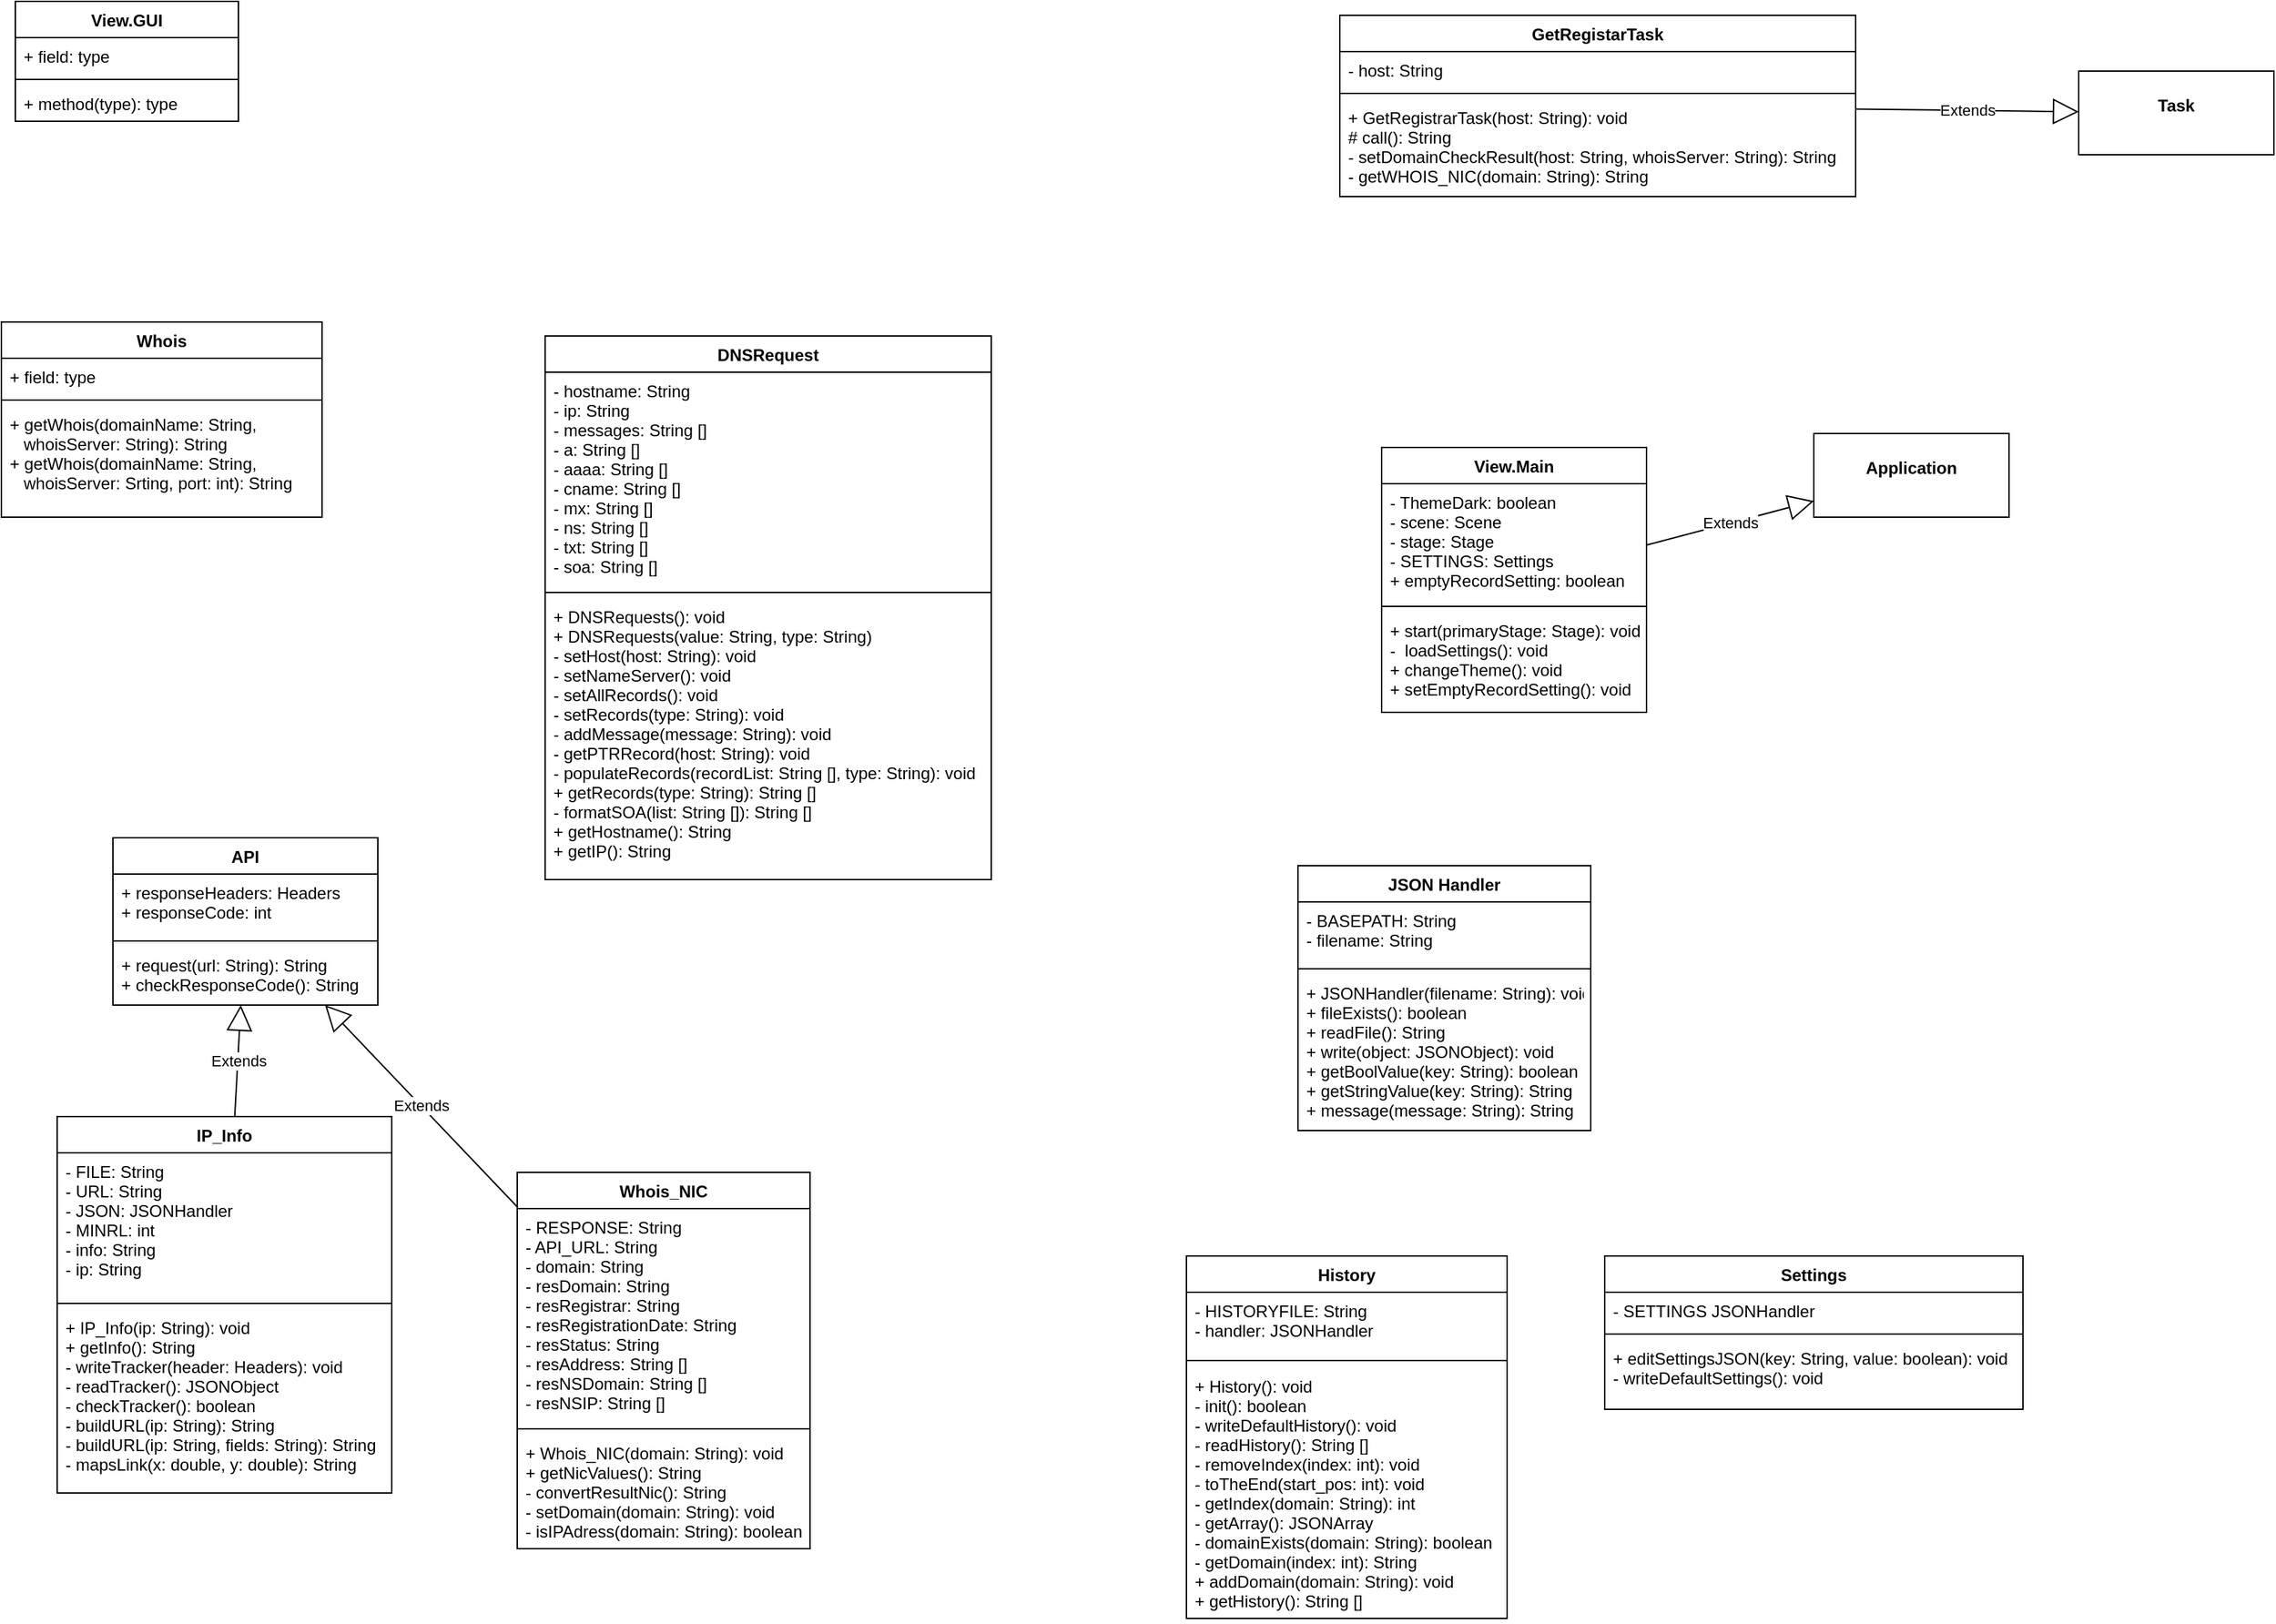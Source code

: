 <mxfile version="14.7.4" type="embed"><diagram id="xbJtB5lxpouNMmkOfI7O" name="Page-1"><mxGraphModel dx="1099" dy="743" grid="1" gridSize="10" guides="1" tooltips="1" connect="1" arrows="1" fold="1" page="1" pageScale="1" pageWidth="1100" pageHeight="850" math="0" shadow="0"><root><mxCell id="0"/><mxCell id="1" parent="0"/><mxCell id="42" value="IP_Info" style="swimlane;fontStyle=1;align=center;verticalAlign=top;childLayout=stackLayout;horizontal=1;startSize=26;horizontalStack=0;resizeParent=1;resizeParentMax=0;resizeLast=0;collapsible=1;marginBottom=0;" parent="1" vertex="1"><mxGeometry x="90" y="830" width="240" height="270" as="geometry"/></mxCell><mxCell id="43" value="- FILE: String&#10;- URL: String&#10;- JSON: JSONHandler&#10;- MINRL: int&#10;- info: String&#10;- ip: String" style="text;strokeColor=none;fillColor=none;align=left;verticalAlign=top;spacingLeft=4;spacingRight=4;overflow=hidden;rotatable=0;points=[[0,0.5],[1,0.5]];portConstraint=eastwest;" parent="42" vertex="1"><mxGeometry y="26" width="240" height="104" as="geometry"/></mxCell><mxCell id="44" value="" style="line;strokeWidth=1;fillColor=none;align=left;verticalAlign=middle;spacingTop=-1;spacingLeft=3;spacingRight=3;rotatable=0;labelPosition=right;points=[];portConstraint=eastwest;" parent="42" vertex="1"><mxGeometry y="130" width="240" height="8" as="geometry"/></mxCell><mxCell id="45" value="+ IP_Info(ip: String): void&#10;+ getInfo(): String&#10;- writeTracker(header: Headers): void&#10;- readTracker(): JSONObject&#10;- checkTracker(): boolean&#10;- buildURL(ip: String): String&#10;- buildURL(ip: String, fields: String): String&#10;- mapsLink(x: double, y: double): String" style="text;strokeColor=none;fillColor=none;align=left;verticalAlign=top;spacingLeft=4;spacingRight=4;overflow=hidden;rotatable=0;points=[[0,0.5],[1,0.5]];portConstraint=eastwest;" parent="42" vertex="1"><mxGeometry y="138" width="240" height="132" as="geometry"/></mxCell><mxCell id="46" value="Whois" style="swimlane;fontStyle=1;align=center;verticalAlign=top;childLayout=stackLayout;horizontal=1;startSize=26;horizontalStack=0;resizeParent=1;resizeParentMax=0;resizeLast=0;collapsible=1;marginBottom=0;" parent="1" vertex="1"><mxGeometry x="50" y="260" width="230" height="140" as="geometry"/></mxCell><mxCell id="47" value="+ field: type" style="text;strokeColor=none;fillColor=none;align=left;verticalAlign=top;spacingLeft=4;spacingRight=4;overflow=hidden;rotatable=0;points=[[0,0.5],[1,0.5]];portConstraint=eastwest;" parent="46" vertex="1"><mxGeometry y="26" width="230" height="26" as="geometry"/></mxCell><mxCell id="48" value="" style="line;strokeWidth=1;fillColor=none;align=left;verticalAlign=middle;spacingTop=-1;spacingLeft=3;spacingRight=3;rotatable=0;labelPosition=right;points=[];portConstraint=eastwest;" parent="46" vertex="1"><mxGeometry y="52" width="230" height="8" as="geometry"/></mxCell><mxCell id="49" value="+ getWhois(domainName: String,&#10;   whoisServer: String): String&#10;+ getWhois(domainName: String, &#10;   whoisServer: Srting, port: int): String&#10;" style="text;strokeColor=none;fillColor=none;align=left;verticalAlign=top;spacingLeft=4;spacingRight=4;overflow=hidden;rotatable=0;points=[[0,0.5],[1,0.5]];portConstraint=eastwest;" parent="46" vertex="1"><mxGeometry y="60" width="230" height="80" as="geometry"/></mxCell><mxCell id="50" value="Whois_NIC" style="swimlane;fontStyle=1;align=center;verticalAlign=top;childLayout=stackLayout;horizontal=1;startSize=26;horizontalStack=0;resizeParent=1;resizeParentMax=0;resizeLast=0;collapsible=1;marginBottom=0;" parent="1" vertex="1"><mxGeometry x="420" y="870" width="210" height="270" as="geometry"/></mxCell><mxCell id="51" value="- RESPONSE: String&#10;- API_URL: String&#10;- domain: String&#10;- resDomain: String&#10;- resRegistrar: String&#10;- resRegistrationDate: String&#10;- resStatus: String&#10;- resAddress: String []&#10;- resNSDomain: String []&#10;- resNSIP: String []" style="text;strokeColor=none;fillColor=none;align=left;verticalAlign=top;spacingLeft=4;spacingRight=4;overflow=hidden;rotatable=0;points=[[0,0.5],[1,0.5]];portConstraint=eastwest;" parent="50" vertex="1"><mxGeometry y="26" width="210" height="154" as="geometry"/></mxCell><mxCell id="52" value="" style="line;strokeWidth=1;fillColor=none;align=left;verticalAlign=middle;spacingTop=-1;spacingLeft=3;spacingRight=3;rotatable=0;labelPosition=right;points=[];portConstraint=eastwest;" parent="50" vertex="1"><mxGeometry y="180" width="210" height="8" as="geometry"/></mxCell><mxCell id="53" value="+ Whois_NIC(domain: String): void&#10;+ getNicValues(): String&#10;- convertResultNic(): String&#10;- setDomain(domain: String): void&#10;- isIPAdress(domain: String): boolean" style="text;strokeColor=none;fillColor=none;align=left;verticalAlign=top;spacingLeft=4;spacingRight=4;overflow=hidden;rotatable=0;points=[[0,0.5],[1,0.5]];portConstraint=eastwest;" parent="50" vertex="1"><mxGeometry y="188" width="210" height="82" as="geometry"/></mxCell><mxCell id="54" value="API" style="swimlane;fontStyle=1;align=center;verticalAlign=top;childLayout=stackLayout;horizontal=1;startSize=26;horizontalStack=0;resizeParent=1;resizeParentMax=0;resizeLast=0;collapsible=1;marginBottom=0;" parent="1" vertex="1"><mxGeometry x="130" y="630" width="190" height="120" as="geometry"/></mxCell><mxCell id="55" value="+ responseHeaders: Headers&#10;+ responseCode: int" style="text;strokeColor=none;fillColor=none;align=left;verticalAlign=top;spacingLeft=4;spacingRight=4;overflow=hidden;rotatable=0;points=[[0,0.5],[1,0.5]];portConstraint=eastwest;" parent="54" vertex="1"><mxGeometry y="26" width="190" height="44" as="geometry"/></mxCell><mxCell id="56" value="" style="line;strokeWidth=1;fillColor=none;align=left;verticalAlign=middle;spacingTop=-1;spacingLeft=3;spacingRight=3;rotatable=0;labelPosition=right;points=[];portConstraint=eastwest;" parent="54" vertex="1"><mxGeometry y="70" width="190" height="8" as="geometry"/></mxCell><mxCell id="57" value="+ request(url: String): String&#10;+ checkResponseCode(): String" style="text;strokeColor=none;fillColor=none;align=left;verticalAlign=top;spacingLeft=4;spacingRight=4;overflow=hidden;rotatable=0;points=[[0,0.5],[1,0.5]];portConstraint=eastwest;" parent="54" vertex="1"><mxGeometry y="78" width="190" height="42" as="geometry"/></mxCell><mxCell id="58" value="View.GUI" style="swimlane;fontStyle=1;align=center;verticalAlign=top;childLayout=stackLayout;horizontal=1;startSize=26;horizontalStack=0;resizeParent=1;resizeParentMax=0;resizeLast=0;collapsible=1;marginBottom=0;" parent="1" vertex="1"><mxGeometry x="60" y="30" width="160" height="86" as="geometry"/></mxCell><mxCell id="59" value="+ field: type" style="text;strokeColor=none;fillColor=none;align=left;verticalAlign=top;spacingLeft=4;spacingRight=4;overflow=hidden;rotatable=0;points=[[0,0.5],[1,0.5]];portConstraint=eastwest;" parent="58" vertex="1"><mxGeometry y="26" width="160" height="26" as="geometry"/></mxCell><mxCell id="60" value="" style="line;strokeWidth=1;fillColor=none;align=left;verticalAlign=middle;spacingTop=-1;spacingLeft=3;spacingRight=3;rotatable=0;labelPosition=right;points=[];portConstraint=eastwest;" parent="58" vertex="1"><mxGeometry y="52" width="160" height="8" as="geometry"/></mxCell><mxCell id="61" value="+ method(type): type" style="text;strokeColor=none;fillColor=none;align=left;verticalAlign=top;spacingLeft=4;spacingRight=4;overflow=hidden;rotatable=0;points=[[0,0.5],[1,0.5]];portConstraint=eastwest;" parent="58" vertex="1"><mxGeometry y="60" width="160" height="26" as="geometry"/></mxCell><mxCell id="62" value="JSON Handler" style="swimlane;fontStyle=1;align=center;verticalAlign=top;childLayout=stackLayout;horizontal=1;startSize=26;horizontalStack=0;resizeParent=1;resizeParentMax=0;resizeLast=0;collapsible=1;marginBottom=0;" parent="1" vertex="1"><mxGeometry x="980" y="650" width="210" height="190" as="geometry"/></mxCell><mxCell id="63" value="- BASEPATH: String&#10;- filename: String" style="text;strokeColor=none;fillColor=none;align=left;verticalAlign=top;spacingLeft=4;spacingRight=4;overflow=hidden;rotatable=0;points=[[0,0.5],[1,0.5]];portConstraint=eastwest;" parent="62" vertex="1"><mxGeometry y="26" width="210" height="44" as="geometry"/></mxCell><mxCell id="64" value="" style="line;strokeWidth=1;fillColor=none;align=left;verticalAlign=middle;spacingTop=-1;spacingLeft=3;spacingRight=3;rotatable=0;labelPosition=right;points=[];portConstraint=eastwest;" parent="62" vertex="1"><mxGeometry y="70" width="210" height="8" as="geometry"/></mxCell><mxCell id="65" value="+ JSONHandler(filename: String): void&#10;+ fileExists(): boolean&#10;+ readFile(): String&#10;+ write(object: JSONObject): void&#10;+ getBoolValue(key: String): boolean&#10;+ getStringValue(key: String): String&#10;+ message(message: String): String&#10;" style="text;strokeColor=none;fillColor=none;align=left;verticalAlign=top;spacingLeft=4;spacingRight=4;overflow=hidden;rotatable=0;points=[[0,0.5],[1,0.5]];portConstraint=eastwest;" parent="62" vertex="1"><mxGeometry y="78" width="210" height="112" as="geometry"/></mxCell><mxCell id="66" value="History" style="swimlane;fontStyle=1;align=center;verticalAlign=top;childLayout=stackLayout;horizontal=1;startSize=26;horizontalStack=0;resizeParent=1;resizeParentMax=0;resizeLast=0;collapsible=1;marginBottom=0;" parent="1" vertex="1"><mxGeometry x="900" y="930" width="230" height="260" as="geometry"/></mxCell><mxCell id="67" value="- HISTORYFILE: String&#10;- handler: JSONHandler&#10;" style="text;strokeColor=none;fillColor=none;align=left;verticalAlign=top;spacingLeft=4;spacingRight=4;overflow=hidden;rotatable=0;points=[[0,0.5],[1,0.5]];portConstraint=eastwest;" parent="66" vertex="1"><mxGeometry y="26" width="230" height="44" as="geometry"/></mxCell><mxCell id="68" value="" style="line;strokeWidth=1;fillColor=none;align=left;verticalAlign=middle;spacingTop=-1;spacingLeft=3;spacingRight=3;rotatable=0;labelPosition=right;points=[];portConstraint=eastwest;" parent="66" vertex="1"><mxGeometry y="70" width="230" height="10" as="geometry"/></mxCell><mxCell id="69" value="+ History(): void&#10;- init(): boolean&#10;- writeDefaultHistory(): void&#10;- readHistory(): String []&#10;- removeIndex(index: int): void&#10;- toTheEnd(start_pos: int): void&#10;- getIndex(domain: String): int&#10;- getArray(): JSONArray&#10;- domainExists(domain: String): boolean&#10;- getDomain(index: int): String&#10;+ addDomain(domain: String): void&#10;+ getHistory(): String []" style="text;strokeColor=none;fillColor=none;align=left;verticalAlign=top;spacingLeft=4;spacingRight=4;overflow=hidden;rotatable=0;points=[[0,0.5],[1,0.5]];portConstraint=eastwest;" parent="66" vertex="1"><mxGeometry y="80" width="230" height="180" as="geometry"/></mxCell><mxCell id="70" value="Settings" style="swimlane;fontStyle=1;align=center;verticalAlign=top;childLayout=stackLayout;horizontal=1;startSize=26;horizontalStack=0;resizeParent=1;resizeParentMax=0;resizeLast=0;collapsible=1;marginBottom=0;" parent="1" vertex="1"><mxGeometry x="1200" y="930" width="300" height="110" as="geometry"/></mxCell><mxCell id="71" value="- SETTINGS JSONHandler" style="text;strokeColor=none;fillColor=none;align=left;verticalAlign=top;spacingLeft=4;spacingRight=4;overflow=hidden;rotatable=0;points=[[0,0.5],[1,0.5]];portConstraint=eastwest;" parent="70" vertex="1"><mxGeometry y="26" width="300" height="26" as="geometry"/></mxCell><mxCell id="72" value="" style="line;strokeWidth=1;fillColor=none;align=left;verticalAlign=middle;spacingTop=-1;spacingLeft=3;spacingRight=3;rotatable=0;labelPosition=right;points=[];portConstraint=eastwest;" parent="70" vertex="1"><mxGeometry y="52" width="300" height="8" as="geometry"/></mxCell><mxCell id="73" value="+ editSettingsJSON(key: String, value: boolean): void&#10;- writeDefaultSettings(): void" style="text;strokeColor=none;fillColor=none;align=left;verticalAlign=top;spacingLeft=4;spacingRight=4;overflow=hidden;rotatable=0;points=[[0,0.5],[1,0.5]];portConstraint=eastwest;" parent="70" vertex="1"><mxGeometry y="60" width="300" height="50" as="geometry"/></mxCell><mxCell id="74" value="Extends" style="endArrow=block;endSize=16;endFill=0;html=1;" parent="1" source="42" target="54" edge="1"><mxGeometry width="160" relative="1" as="geometry"><mxPoint x="70" y="570" as="sourcePoint"/><mxPoint x="230" y="570" as="targetPoint"/></mxGeometry></mxCell><mxCell id="75" value="Extends" style="endArrow=block;endSize=16;endFill=0;html=1;" parent="1" source="50" target="54" edge="1"><mxGeometry width="160" relative="1" as="geometry"><mxPoint x="280" y="360" as="sourcePoint"/><mxPoint x="440" y="360" as="targetPoint"/></mxGeometry></mxCell><mxCell id="84" value="View.Main" style="swimlane;fontStyle=1;align=center;verticalAlign=top;childLayout=stackLayout;horizontal=1;startSize=26;horizontalStack=0;resizeParent=1;resizeParentMax=0;resizeLast=0;collapsible=1;marginBottom=0;" parent="1" vertex="1"><mxGeometry x="1040" y="350" width="190" height="190" as="geometry"/></mxCell><mxCell id="85" value="- ThemeDark: boolean&#10;- scene: Scene&#10;- stage: Stage&#10;- SETTINGS: Settings&#10;+ emptyRecordSetting: boolean" style="text;strokeColor=none;fillColor=none;align=left;verticalAlign=top;spacingLeft=4;spacingRight=4;overflow=hidden;rotatable=0;points=[[0,0.5],[1,0.5]];portConstraint=eastwest;" parent="84" vertex="1"><mxGeometry y="26" width="190" height="84" as="geometry"/></mxCell><mxCell id="86" value="" style="line;strokeWidth=1;fillColor=none;align=left;verticalAlign=middle;spacingTop=-1;spacingLeft=3;spacingRight=3;rotatable=0;labelPosition=right;points=[];portConstraint=eastwest;" parent="84" vertex="1"><mxGeometry y="110" width="190" height="8" as="geometry"/></mxCell><mxCell id="87" value="+ start(primaryStage: Stage): void&#10;-  loadSettings(): void&#10;+ changeTheme(): void&#10;+ setEmptyRecordSetting(): void" style="text;strokeColor=none;fillColor=none;align=left;verticalAlign=top;spacingLeft=4;spacingRight=4;overflow=hidden;rotatable=0;points=[[0,0.5],[1,0.5]];portConstraint=eastwest;" parent="84" vertex="1"><mxGeometry y="118" width="190" height="72" as="geometry"/></mxCell><mxCell id="88" value="GetRegistarTask" style="swimlane;fontStyle=1;align=center;verticalAlign=top;childLayout=stackLayout;horizontal=1;startSize=26;horizontalStack=0;resizeParent=1;resizeParentMax=0;resizeLast=0;collapsible=1;marginBottom=0;" parent="1" vertex="1"><mxGeometry x="1010" y="40" width="370" height="130" as="geometry"/></mxCell><mxCell id="89" value="- host: String" style="text;strokeColor=none;fillColor=none;align=left;verticalAlign=top;spacingLeft=4;spacingRight=4;overflow=hidden;rotatable=0;points=[[0,0.5],[1,0.5]];portConstraint=eastwest;" parent="88" vertex="1"><mxGeometry y="26" width="370" height="26" as="geometry"/></mxCell><mxCell id="90" value="" style="line;strokeWidth=1;fillColor=none;align=left;verticalAlign=middle;spacingTop=-1;spacingLeft=3;spacingRight=3;rotatable=0;labelPosition=right;points=[];portConstraint=eastwest;" parent="88" vertex="1"><mxGeometry y="52" width="370" height="8" as="geometry"/></mxCell><mxCell id="91" value="+ GetRegistrarTask(host: String): void&#10;# call(): String&#10;- setDomainCheckResult(host: String, whoisServer: String): String&#10;- getWHOIS_NIC(domain: String): String" style="text;strokeColor=none;fillColor=none;align=left;verticalAlign=top;spacingLeft=4;spacingRight=4;overflow=hidden;rotatable=0;points=[[0,0.5],[1,0.5]];portConstraint=eastwest;" parent="88" vertex="1"><mxGeometry y="60" width="370" height="70" as="geometry"/></mxCell><mxCell id="96" value="DNSRequest" style="swimlane;fontStyle=1;align=center;verticalAlign=top;childLayout=stackLayout;horizontal=1;startSize=26;horizontalStack=0;resizeParent=1;resizeParentMax=0;resizeLast=0;collapsible=1;marginBottom=0;" parent="1" vertex="1"><mxGeometry x="440" y="270" width="320" height="390" as="geometry"/></mxCell><mxCell id="97" value="- hostname: String&#10;- ip: String&#10;- messages: String []&#10;- a: String []&#10;- aaaa: String []&#10;- cname: String []&#10;- mx: String []&#10;- ns: String []&#10;- txt: String []&#10;- soa: String []" style="text;strokeColor=none;fillColor=none;align=left;verticalAlign=top;spacingLeft=4;spacingRight=4;overflow=hidden;rotatable=0;points=[[0,0.5],[1,0.5]];portConstraint=eastwest;" parent="96" vertex="1"><mxGeometry y="26" width="320" height="154" as="geometry"/></mxCell><mxCell id="98" value="" style="line;strokeWidth=1;fillColor=none;align=left;verticalAlign=middle;spacingTop=-1;spacingLeft=3;spacingRight=3;rotatable=0;labelPosition=right;points=[];portConstraint=eastwest;" parent="96" vertex="1"><mxGeometry y="180" width="320" height="8" as="geometry"/></mxCell><mxCell id="99" value="+ DNSRequests(): void&#10;+ DNSRequests(value: String, type: String)&#10;- setHost(host: String): void&#10;- setNameServer(): void&#10;- setAllRecords(): void&#10;- setRecords(type: String): void&#10;- addMessage(message: String): void&#10;- getPTRRecord(host: String): void&#10;- populateRecords(recordList: String [], type: String): void&#10;+ getRecords(type: String): String []&#10;- formatSOA(list: String []): String []&#10;+ getHostname(): String&#10;+ getIP(): String" style="text;strokeColor=none;fillColor=none;align=left;verticalAlign=top;spacingLeft=4;spacingRight=4;overflow=hidden;rotatable=0;points=[[0,0.5],[1,0.5]];portConstraint=eastwest;" parent="96" vertex="1"><mxGeometry y="188" width="320" height="202" as="geometry"/></mxCell><mxCell id="101" value="Extends" style="endArrow=block;endSize=16;endFill=0;html=1;" parent="1" source="84" target="103" edge="1"><mxGeometry width="160" relative="1" as="geometry"><mxPoint x="620" y="120" as="sourcePoint"/><mxPoint x="780" y="120" as="targetPoint"/></mxGeometry></mxCell><mxCell id="103" value="&lt;p style=&quot;margin: 0px ; margin-top: 4px ; text-align: center&quot;&gt;&lt;br&gt;&lt;b&gt;Application&lt;/b&gt;&lt;/p&gt;" style="verticalAlign=top;align=left;overflow=fill;fontSize=12;fontFamily=Helvetica;html=1;" parent="1" vertex="1"><mxGeometry x="1350" y="340" width="140" height="60" as="geometry"/></mxCell><mxCell id="104" value="&lt;p style=&quot;margin: 0px ; margin-top: 4px ; text-align: center&quot;&gt;&lt;br&gt;&lt;b&gt;Task&lt;/b&gt;&lt;/p&gt;" style="verticalAlign=top;align=left;overflow=fill;fontSize=12;fontFamily=Helvetica;html=1;" parent="1" vertex="1"><mxGeometry x="1540" y="80" width="140" height="60" as="geometry"/></mxCell><mxCell id="105" value="Extends" style="endArrow=block;endSize=16;endFill=0;html=1;" parent="1" source="88" target="104" edge="1"><mxGeometry width="160" relative="1" as="geometry"><mxPoint x="1240" y="60" as="sourcePoint"/><mxPoint x="1400" y="60" as="targetPoint"/></mxGeometry></mxCell></root></mxGraphModel></diagram></mxfile>